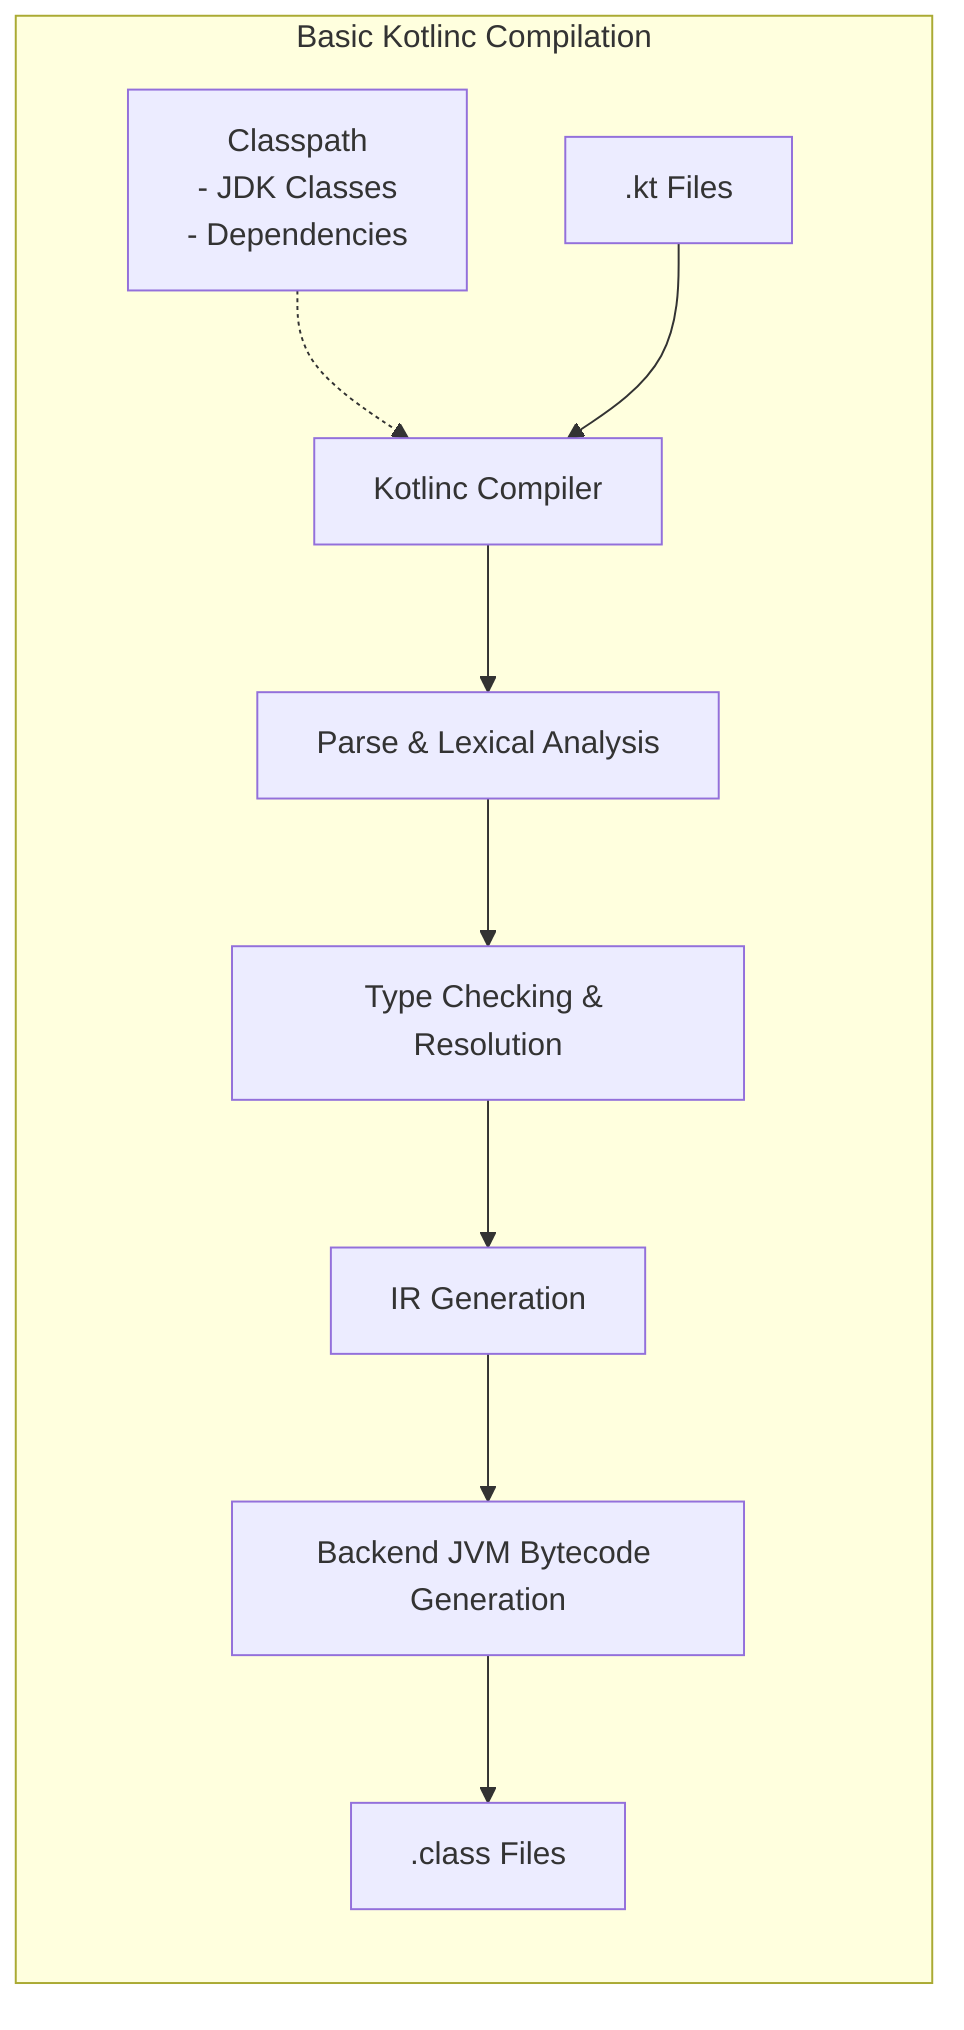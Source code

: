 %% Direct Kotlinc Compilation Flow
flowchart LR
    subgraph "Basic Kotlinc Compilation"
        CP["Classpath\n- JDK Classes\n- Dependencies"] -.-> B
        A[".kt Files"] --> B["Kotlinc Compiler"]
        B --> C["Parse & Lexical Analysis"]
        C --> D["Type Checking & Resolution"]
        D --> E["IR Generation"]
        E --> F["Backend JVM Bytecode Generation"]
        F --> G[".class Files"]
    end